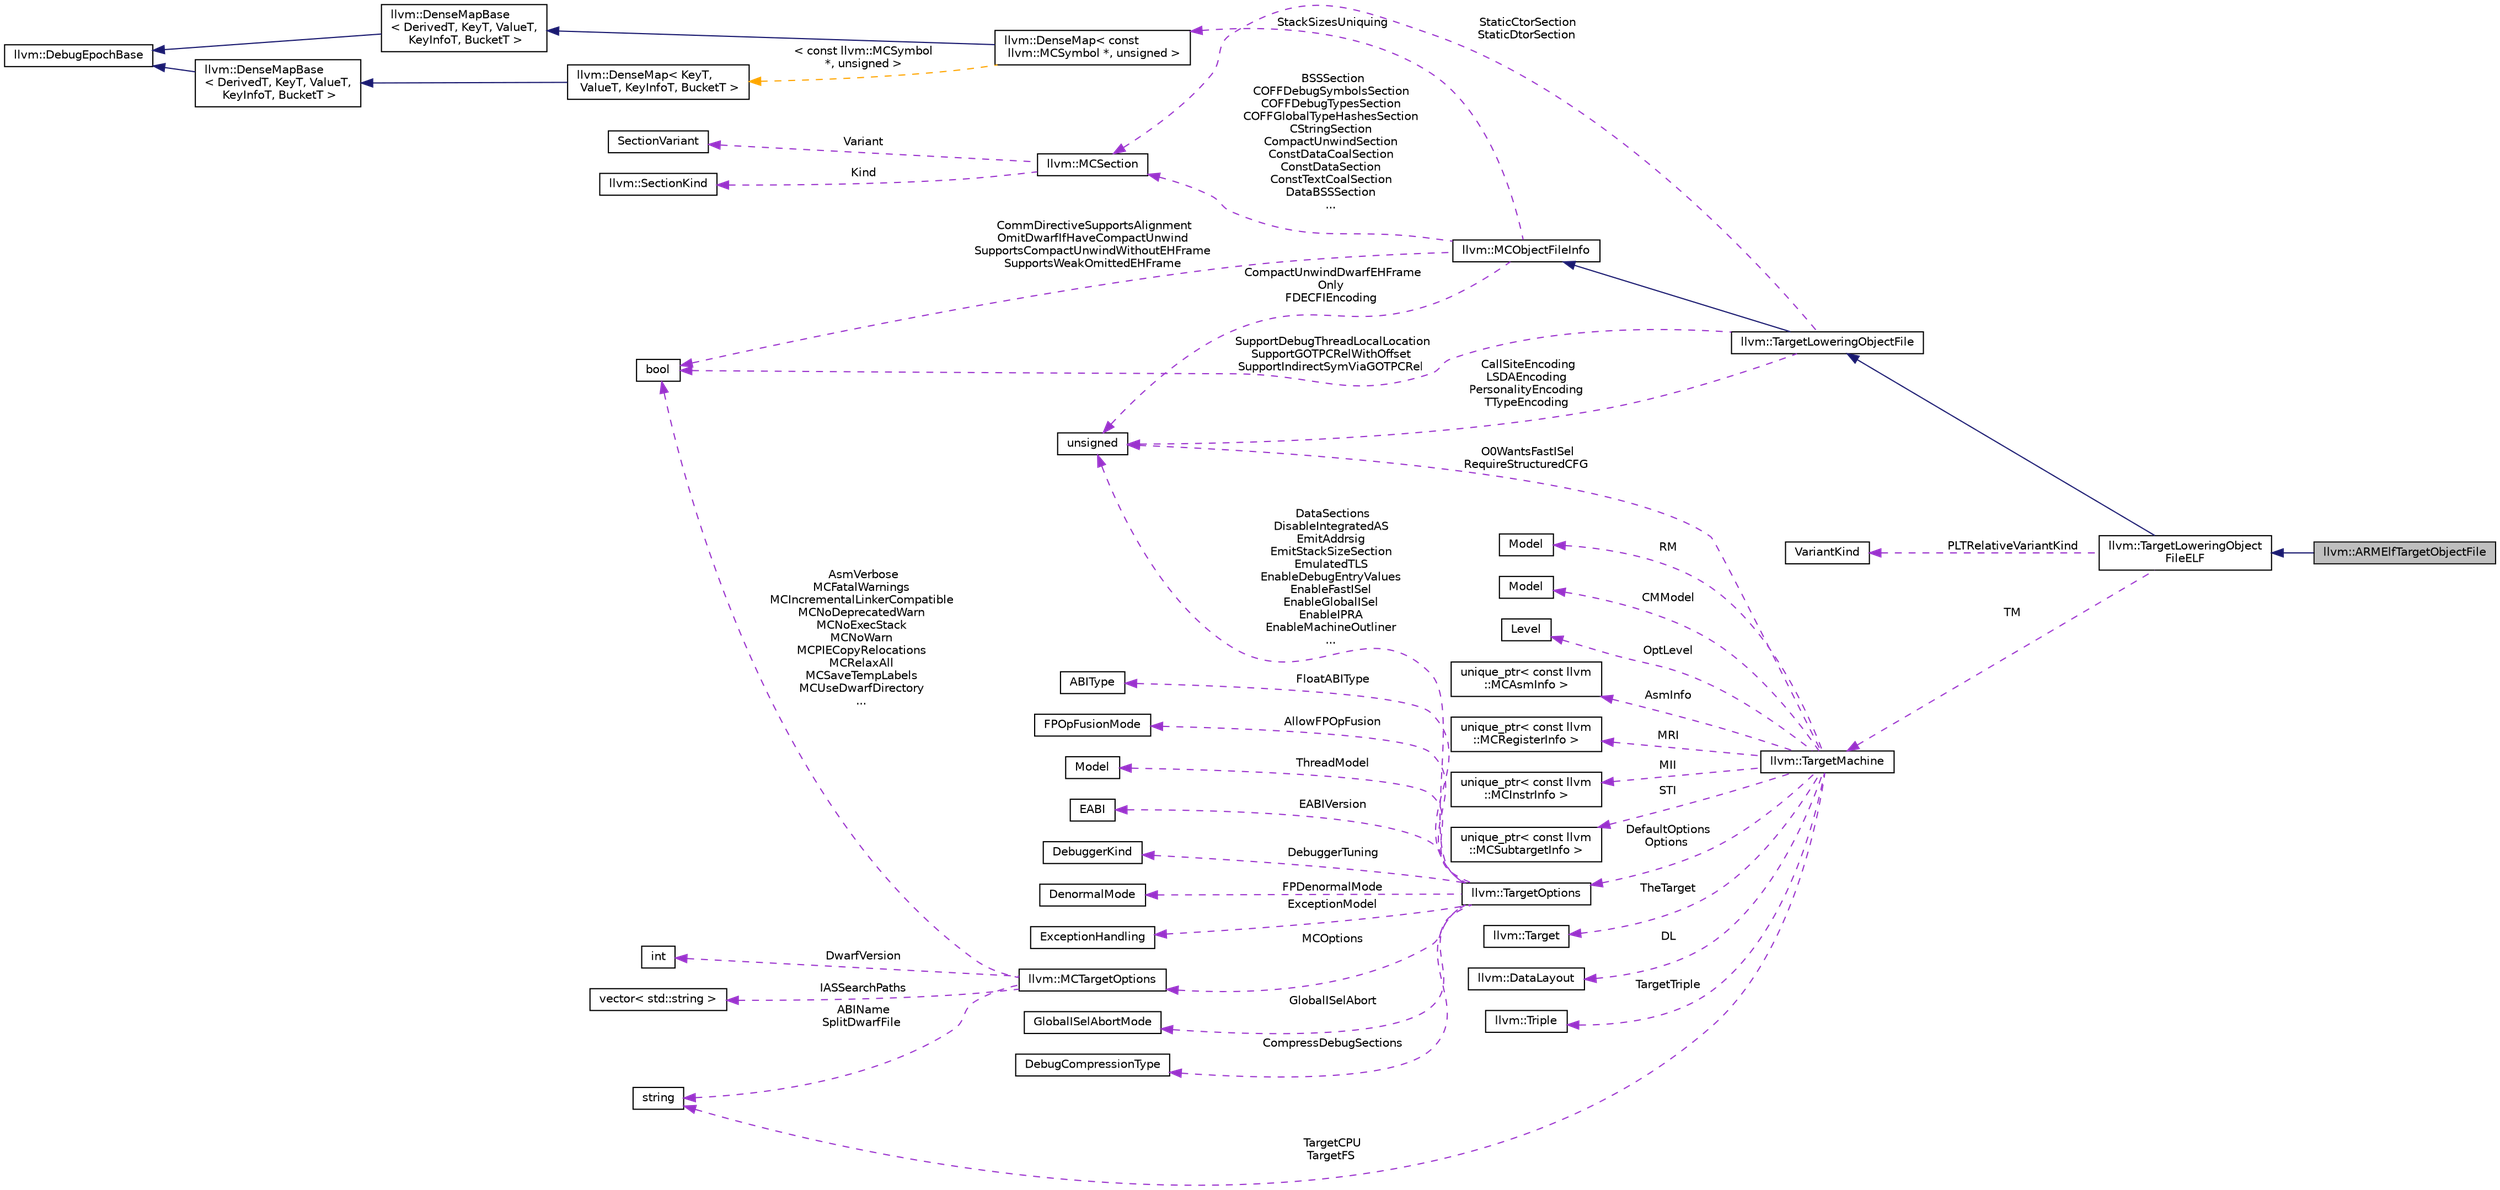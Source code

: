 digraph "llvm::ARMElfTargetObjectFile"
{
 // LATEX_PDF_SIZE
  bgcolor="transparent";
  edge [fontname="Helvetica",fontsize="10",labelfontname="Helvetica",labelfontsize="10"];
  node [fontname="Helvetica",fontsize="10",shape="box"];
  rankdir="LR";
  Node1 [label="llvm::ARMElfTargetObjectFile",height=0.2,width=0.4,color="black", fillcolor="grey75", style="filled", fontcolor="black",tooltip=" "];
  Node2 -> Node1 [dir="back",color="midnightblue",fontsize="10",style="solid",fontname="Helvetica"];
  Node2 [label="llvm::TargetLoweringObject\lFileELF",height=0.2,width=0.4,color="black",URL="$classllvm_1_1TargetLoweringObjectFileELF.html",tooltip=" "];
  Node3 -> Node2 [dir="back",color="midnightblue",fontsize="10",style="solid",fontname="Helvetica"];
  Node3 [label="llvm::TargetLoweringObjectFile",height=0.2,width=0.4,color="black",URL="$classllvm_1_1TargetLoweringObjectFile.html",tooltip=" "];
  Node4 -> Node3 [dir="back",color="midnightblue",fontsize="10",style="solid",fontname="Helvetica"];
  Node4 [label="llvm::MCObjectFileInfo",height=0.2,width=0.4,color="black",URL="$classllvm_1_1MCObjectFileInfo.html",tooltip=" "];
  Node5 -> Node4 [dir="back",color="darkorchid3",fontsize="10",style="dashed",label=" CommDirectiveSupportsAlignment\nOmitDwarfIfHaveCompactUnwind\nSupportsCompactUnwindWithoutEHFrame\nSupportsWeakOmittedEHFrame" ,fontname="Helvetica"];
  Node5 [label="bool",height=0.2,width=0.4,color="black",URL="$classbool.html",tooltip=" "];
  Node6 -> Node4 [dir="back",color="darkorchid3",fontsize="10",style="dashed",label=" CompactUnwindDwarfEHFrame\lOnly\nFDECFIEncoding" ,fontname="Helvetica"];
  Node6 [label="unsigned",height=0.2,width=0.4,color="black",URL="$classunsigned.html",tooltip=" "];
  Node7 -> Node4 [dir="back",color="darkorchid3",fontsize="10",style="dashed",label=" BSSSection\nCOFFDebugSymbolsSection\nCOFFDebugTypesSection\nCOFFGlobalTypeHashesSection\nCStringSection\nCompactUnwindSection\nConstDataCoalSection\nConstDataSection\nConstTextCoalSection\nDataBSSSection\n..." ,fontname="Helvetica"];
  Node7 [label="llvm::MCSection",height=0.2,width=0.4,color="black",URL="$classllvm_1_1MCSection.html",tooltip="Instances of this class represent a uniqued identifier for a section in the current translation unit."];
  Node8 -> Node7 [dir="back",color="darkorchid3",fontsize="10",style="dashed",label=" Variant" ,fontname="Helvetica"];
  Node8 [label="SectionVariant",height=0.2,width=0.4,color="black",tooltip=" "];
  Node9 -> Node7 [dir="back",color="darkorchid3",fontsize="10",style="dashed",label=" Kind" ,fontname="Helvetica"];
  Node9 [label="llvm::SectionKind",height=0.2,width=0.4,color="black",URL="$classllvm_1_1SectionKind.html",tooltip="SectionKind - This is a simple POD value that classifies the properties of a section."];
  Node10 -> Node4 [dir="back",color="darkorchid3",fontsize="10",style="dashed",label=" StackSizesUniquing" ,fontname="Helvetica"];
  Node10 [label="llvm::DenseMap\< const\l llvm::MCSymbol *, unsigned \>",height=0.2,width=0.4,color="black",URL="$classllvm_1_1DenseMap.html",tooltip=" "];
  Node11 -> Node10 [dir="back",color="midnightblue",fontsize="10",style="solid",fontname="Helvetica"];
  Node11 [label="llvm::DenseMapBase\l\< DerivedT, KeyT, ValueT,\l KeyInfoT, BucketT \>",height=0.2,width=0.4,color="black",URL="$classllvm_1_1DenseMapBase.html",tooltip=" "];
  Node12 -> Node11 [dir="back",color="midnightblue",fontsize="10",style="solid",fontname="Helvetica"];
  Node12 [label="llvm::DebugEpochBase",height=0.2,width=0.4,color="black",URL="$classllvm_1_1DebugEpochBase.html",tooltip=" "];
  Node13 -> Node10 [dir="back",color="orange",fontsize="10",style="dashed",label=" \< const llvm::MCSymbol\l *, unsigned \>" ,fontname="Helvetica"];
  Node13 [label="llvm::DenseMap\< KeyT,\l ValueT, KeyInfoT, BucketT \>",height=0.2,width=0.4,color="black",URL="$classllvm_1_1DenseMap.html",tooltip=" "];
  Node14 -> Node13 [dir="back",color="midnightblue",fontsize="10",style="solid",fontname="Helvetica"];
  Node14 [label="llvm::DenseMapBase\l\< DerivedT, KeyT, ValueT,\l KeyInfoT, BucketT \>",height=0.2,width=0.4,color="black",URL="$classllvm_1_1DenseMapBase.html",tooltip=" "];
  Node12 -> Node14 [dir="back",color="midnightblue",fontsize="10",style="solid",fontname="Helvetica"];
  Node5 -> Node3 [dir="back",color="darkorchid3",fontsize="10",style="dashed",label=" SupportDebugThreadLocalLocation\nSupportGOTPCRelWithOffset\nSupportIndirectSymViaGOTPCRel" ,fontname="Helvetica"];
  Node6 -> Node3 [dir="back",color="darkorchid3",fontsize="10",style="dashed",label=" CallSiteEncoding\nLSDAEncoding\nPersonalityEncoding\nTTypeEncoding" ,fontname="Helvetica"];
  Node7 -> Node3 [dir="back",color="darkorchid3",fontsize="10",style="dashed",label=" StaticCtorSection\nStaticDtorSection" ,fontname="Helvetica"];
  Node15 -> Node2 [dir="back",color="darkorchid3",fontsize="10",style="dashed",label=" PLTRelativeVariantKind" ,fontname="Helvetica"];
  Node15 [label="VariantKind",height=0.2,width=0.4,color="black",tooltip=" "];
  Node16 -> Node2 [dir="back",color="darkorchid3",fontsize="10",style="dashed",label=" TM" ,fontname="Helvetica"];
  Node16 [label="llvm::TargetMachine",height=0.2,width=0.4,color="black",URL="$classllvm_1_1TargetMachine.html",tooltip="Primary interface to the complete machine description for the target machine."];
  Node17 -> Node16 [dir="back",color="darkorchid3",fontsize="10",style="dashed",label=" TheTarget" ,fontname="Helvetica"];
  Node17 [label="llvm::Target",height=0.2,width=0.4,color="black",URL="$classllvm_1_1Target.html",tooltip="Target - Wrapper for Target specific information."];
  Node18 -> Node16 [dir="back",color="darkorchid3",fontsize="10",style="dashed",label=" DL" ,fontname="Helvetica"];
  Node18 [label="llvm::DataLayout",height=0.2,width=0.4,color="black",URL="$classllvm_1_1DataLayout.html",tooltip="A parsed version of the target data layout string in and methods for querying it."];
  Node19 -> Node16 [dir="back",color="darkorchid3",fontsize="10",style="dashed",label=" TargetTriple" ,fontname="Helvetica"];
  Node19 [label="llvm::Triple",height=0.2,width=0.4,color="black",URL="$classllvm_1_1Triple.html",tooltip="Triple - Helper class for working with autoconf configuration names."];
  Node20 -> Node16 [dir="back",color="darkorchid3",fontsize="10",style="dashed",label=" TargetCPU\nTargetFS" ,fontname="Helvetica"];
  Node20 [label="string",height=0.2,width=0.4,color="black",tooltip=" "];
  Node21 -> Node16 [dir="back",color="darkorchid3",fontsize="10",style="dashed",label=" RM" ,fontname="Helvetica"];
  Node21 [label="Model",height=0.2,width=0.4,color="black",tooltip=" "];
  Node22 -> Node16 [dir="back",color="darkorchid3",fontsize="10",style="dashed",label=" CMModel" ,fontname="Helvetica"];
  Node22 [label="Model",height=0.2,width=0.4,color="black",tooltip=" "];
  Node23 -> Node16 [dir="back",color="darkorchid3",fontsize="10",style="dashed",label=" OptLevel" ,fontname="Helvetica"];
  Node23 [label="Level",height=0.2,width=0.4,color="black",tooltip=" "];
  Node24 -> Node16 [dir="back",color="darkorchid3",fontsize="10",style="dashed",label=" AsmInfo" ,fontname="Helvetica"];
  Node24 [label="unique_ptr\< const llvm\l::MCAsmInfo \>",height=0.2,width=0.4,color="black",tooltip=" "];
  Node25 -> Node16 [dir="back",color="darkorchid3",fontsize="10",style="dashed",label=" MRI" ,fontname="Helvetica"];
  Node25 [label="unique_ptr\< const llvm\l::MCRegisterInfo \>",height=0.2,width=0.4,color="black",tooltip=" "];
  Node26 -> Node16 [dir="back",color="darkorchid3",fontsize="10",style="dashed",label=" MII" ,fontname="Helvetica"];
  Node26 [label="unique_ptr\< const llvm\l::MCInstrInfo \>",height=0.2,width=0.4,color="black",tooltip=" "];
  Node27 -> Node16 [dir="back",color="darkorchid3",fontsize="10",style="dashed",label=" STI" ,fontname="Helvetica"];
  Node27 [label="unique_ptr\< const llvm\l::MCSubtargetInfo \>",height=0.2,width=0.4,color="black",tooltip=" "];
  Node6 -> Node16 [dir="back",color="darkorchid3",fontsize="10",style="dashed",label=" O0WantsFastISel\nRequireStructuredCFG" ,fontname="Helvetica"];
  Node28 -> Node16 [dir="back",color="darkorchid3",fontsize="10",style="dashed",label=" DefaultOptions\nOptions" ,fontname="Helvetica"];
  Node28 [label="llvm::TargetOptions",height=0.2,width=0.4,color="black",URL="$classllvm_1_1TargetOptions.html",tooltip=" "];
  Node6 -> Node28 [dir="back",color="darkorchid3",fontsize="10",style="dashed",label=" DataSections\nDisableIntegratedAS\nEmitAddrsig\nEmitStackSizeSection\nEmulatedTLS\nEnableDebugEntryValues\nEnableFastISel\nEnableGlobalISel\nEnableIPRA\nEnableMachineOutliner\n..." ,fontname="Helvetica"];
  Node29 -> Node28 [dir="back",color="darkorchid3",fontsize="10",style="dashed",label=" GlobalISelAbort" ,fontname="Helvetica"];
  Node29 [label="GlobalISelAbortMode",height=0.2,width=0.4,color="black",tooltip=" "];
  Node30 -> Node28 [dir="back",color="darkorchid3",fontsize="10",style="dashed",label=" CompressDebugSections" ,fontname="Helvetica"];
  Node30 [label="DebugCompressionType",height=0.2,width=0.4,color="black",tooltip=" "];
  Node31 -> Node28 [dir="back",color="darkorchid3",fontsize="10",style="dashed",label=" FloatABIType" ,fontname="Helvetica"];
  Node31 [label="ABIType",height=0.2,width=0.4,color="black",tooltip=" "];
  Node32 -> Node28 [dir="back",color="darkorchid3",fontsize="10",style="dashed",label=" AllowFPOpFusion" ,fontname="Helvetica"];
  Node32 [label="FPOpFusionMode",height=0.2,width=0.4,color="black",tooltip=" "];
  Node33 -> Node28 [dir="back",color="darkorchid3",fontsize="10",style="dashed",label=" ThreadModel" ,fontname="Helvetica"];
  Node33 [label="Model",height=0.2,width=0.4,color="black",tooltip=" "];
  Node34 -> Node28 [dir="back",color="darkorchid3",fontsize="10",style="dashed",label=" EABIVersion" ,fontname="Helvetica"];
  Node34 [label="EABI",height=0.2,width=0.4,color="black",tooltip=" "];
  Node35 -> Node28 [dir="back",color="darkorchid3",fontsize="10",style="dashed",label=" DebuggerTuning" ,fontname="Helvetica"];
  Node35 [label="DebuggerKind",height=0.2,width=0.4,color="black",tooltip=" "];
  Node36 -> Node28 [dir="back",color="darkorchid3",fontsize="10",style="dashed",label=" FPDenormalMode" ,fontname="Helvetica"];
  Node36 [label="DenormalMode",height=0.2,width=0.4,color="black",tooltip=" "];
  Node37 -> Node28 [dir="back",color="darkorchid3",fontsize="10",style="dashed",label=" ExceptionModel" ,fontname="Helvetica"];
  Node37 [label="ExceptionHandling",height=0.2,width=0.4,color="black",tooltip=" "];
  Node38 -> Node28 [dir="back",color="darkorchid3",fontsize="10",style="dashed",label=" MCOptions" ,fontname="Helvetica"];
  Node38 [label="llvm::MCTargetOptions",height=0.2,width=0.4,color="black",URL="$classllvm_1_1MCTargetOptions.html",tooltip=" "];
  Node5 -> Node38 [dir="back",color="darkorchid3",fontsize="10",style="dashed",label=" AsmVerbose\nMCFatalWarnings\nMCIncrementalLinkerCompatible\nMCNoDeprecatedWarn\nMCNoExecStack\nMCNoWarn\nMCPIECopyRelocations\nMCRelaxAll\nMCSaveTempLabels\nMCUseDwarfDirectory\n..." ,fontname="Helvetica"];
  Node39 -> Node38 [dir="back",color="darkorchid3",fontsize="10",style="dashed",label=" DwarfVersion" ,fontname="Helvetica"];
  Node39 [label="int",height=0.2,width=0.4,color="black",tooltip=" "];
  Node20 -> Node38 [dir="back",color="darkorchid3",fontsize="10",style="dashed",label=" ABIName\nSplitDwarfFile" ,fontname="Helvetica"];
  Node40 -> Node38 [dir="back",color="darkorchid3",fontsize="10",style="dashed",label=" IASSearchPaths" ,fontname="Helvetica"];
  Node40 [label="vector\< std::string \>",height=0.2,width=0.4,color="black",tooltip=" "];
}
